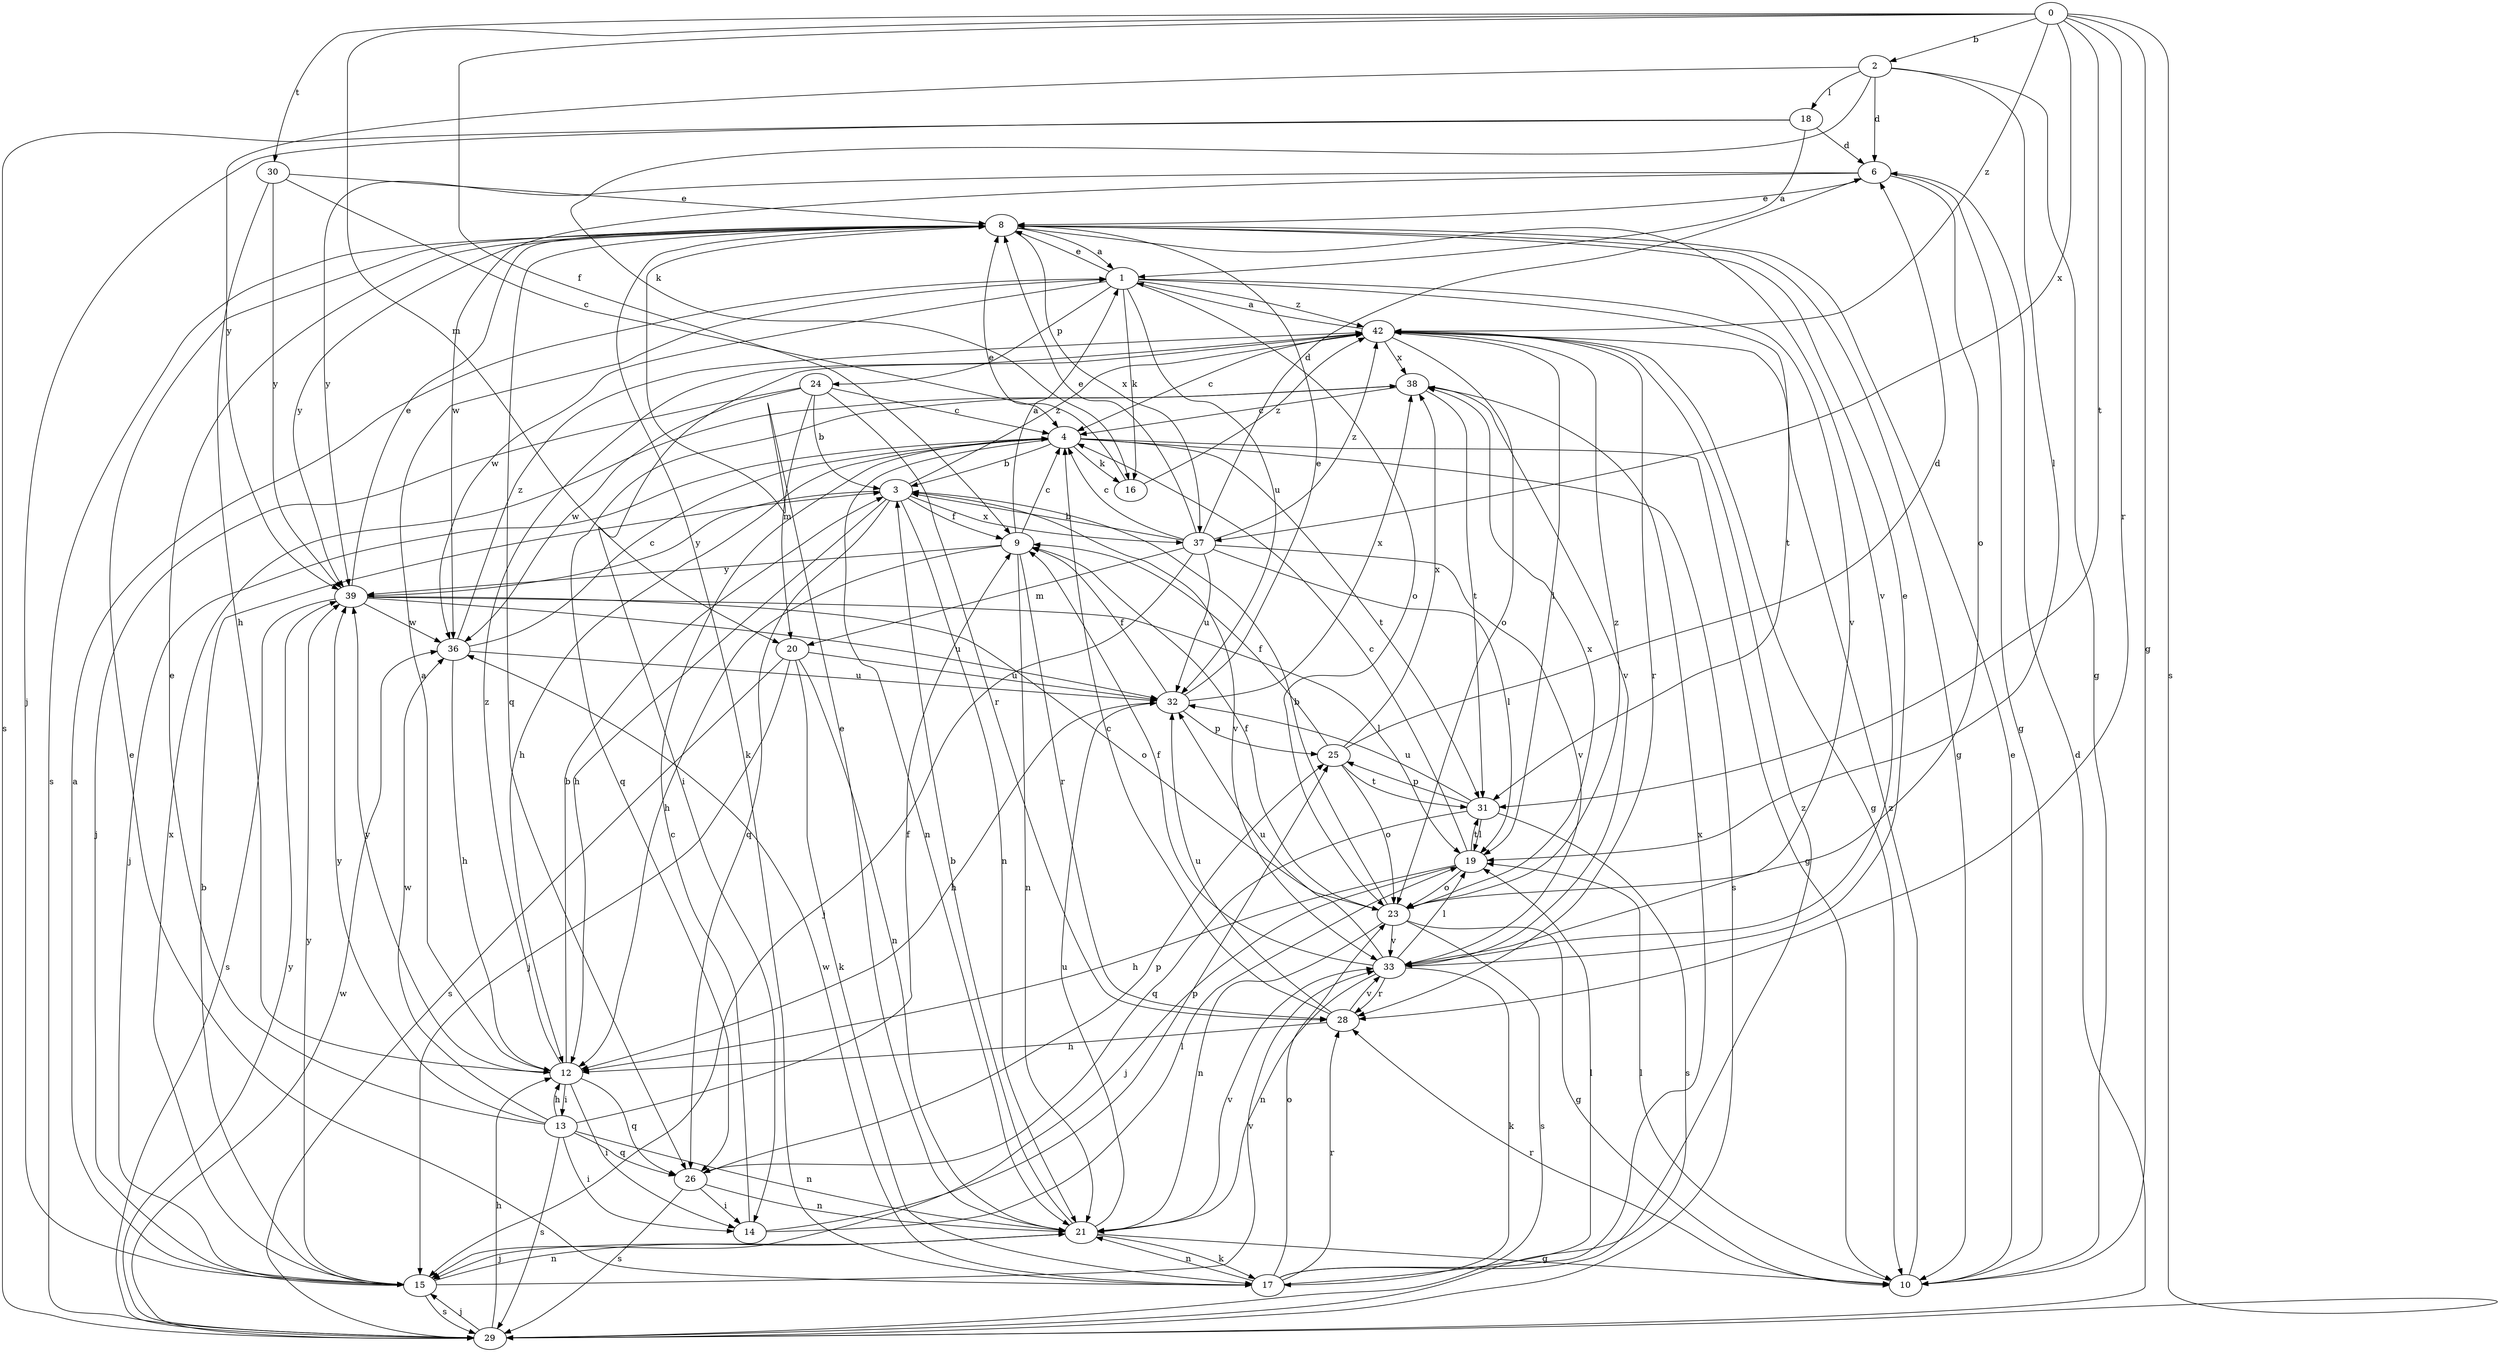 strict digraph  {
0;
1;
2;
3;
4;
6;
8;
9;
10;
12;
13;
14;
15;
16;
17;
18;
19;
20;
21;
23;
24;
25;
26;
28;
29;
30;
31;
32;
33;
36;
37;
38;
39;
42;
0 -> 2  [label=b];
0 -> 9  [label=f];
0 -> 10  [label=g];
0 -> 20  [label=m];
0 -> 28  [label=r];
0 -> 29  [label=s];
0 -> 30  [label=t];
0 -> 31  [label=t];
0 -> 37  [label=x];
0 -> 42  [label=z];
1 -> 8  [label=e];
1 -> 16  [label=k];
1 -> 23  [label=o];
1 -> 24  [label=p];
1 -> 31  [label=t];
1 -> 32  [label=u];
1 -> 33  [label=v];
1 -> 36  [label=w];
1 -> 42  [label=z];
2 -> 6  [label=d];
2 -> 10  [label=g];
2 -> 16  [label=k];
2 -> 18  [label=l];
2 -> 19  [label=l];
2 -> 39  [label=y];
3 -> 9  [label=f];
3 -> 12  [label=h];
3 -> 21  [label=n];
3 -> 26  [label=q];
3 -> 33  [label=v];
3 -> 37  [label=x];
3 -> 39  [label=y];
3 -> 42  [label=z];
4 -> 3  [label=b];
4 -> 10  [label=g];
4 -> 12  [label=h];
4 -> 15  [label=j];
4 -> 16  [label=k];
4 -> 21  [label=n];
4 -> 29  [label=s];
4 -> 31  [label=t];
6 -> 8  [label=e];
6 -> 10  [label=g];
6 -> 23  [label=o];
6 -> 36  [label=w];
6 -> 39  [label=y];
8 -> 1  [label=a];
8 -> 10  [label=g];
8 -> 17  [label=k];
8 -> 26  [label=q];
8 -> 29  [label=s];
8 -> 33  [label=v];
8 -> 37  [label=x];
8 -> 39  [label=y];
9 -> 1  [label=a];
9 -> 4  [label=c];
9 -> 12  [label=h];
9 -> 21  [label=n];
9 -> 28  [label=r];
9 -> 39  [label=y];
10 -> 8  [label=e];
10 -> 19  [label=l];
10 -> 28  [label=r];
10 -> 42  [label=z];
12 -> 1  [label=a];
12 -> 3  [label=b];
12 -> 13  [label=i];
12 -> 14  [label=i];
12 -> 26  [label=q];
12 -> 39  [label=y];
12 -> 42  [label=z];
13 -> 8  [label=e];
13 -> 9  [label=f];
13 -> 12  [label=h];
13 -> 14  [label=i];
13 -> 21  [label=n];
13 -> 26  [label=q];
13 -> 29  [label=s];
13 -> 36  [label=w];
13 -> 39  [label=y];
14 -> 4  [label=c];
14 -> 19  [label=l];
14 -> 25  [label=p];
15 -> 1  [label=a];
15 -> 3  [label=b];
15 -> 21  [label=n];
15 -> 29  [label=s];
15 -> 33  [label=v];
15 -> 38  [label=x];
15 -> 39  [label=y];
16 -> 8  [label=e];
16 -> 42  [label=z];
17 -> 8  [label=e];
17 -> 19  [label=l];
17 -> 21  [label=n];
17 -> 23  [label=o];
17 -> 28  [label=r];
17 -> 36  [label=w];
17 -> 38  [label=x];
17 -> 42  [label=z];
18 -> 1  [label=a];
18 -> 6  [label=d];
18 -> 15  [label=j];
18 -> 29  [label=s];
19 -> 4  [label=c];
19 -> 12  [label=h];
19 -> 15  [label=j];
19 -> 23  [label=o];
19 -> 31  [label=t];
20 -> 15  [label=j];
20 -> 17  [label=k];
20 -> 21  [label=n];
20 -> 29  [label=s];
20 -> 32  [label=u];
21 -> 3  [label=b];
21 -> 8  [label=e];
21 -> 10  [label=g];
21 -> 15  [label=j];
21 -> 17  [label=k];
21 -> 32  [label=u];
21 -> 33  [label=v];
23 -> 3  [label=b];
23 -> 9  [label=f];
23 -> 10  [label=g];
23 -> 21  [label=n];
23 -> 29  [label=s];
23 -> 33  [label=v];
23 -> 38  [label=x];
23 -> 42  [label=z];
24 -> 3  [label=b];
24 -> 4  [label=c];
24 -> 15  [label=j];
24 -> 20  [label=m];
24 -> 28  [label=r];
24 -> 36  [label=w];
25 -> 6  [label=d];
25 -> 9  [label=f];
25 -> 23  [label=o];
25 -> 31  [label=t];
25 -> 38  [label=x];
26 -> 14  [label=i];
26 -> 21  [label=n];
26 -> 25  [label=p];
26 -> 29  [label=s];
28 -> 4  [label=c];
28 -> 12  [label=h];
28 -> 32  [label=u];
28 -> 33  [label=v];
29 -> 6  [label=d];
29 -> 12  [label=h];
29 -> 15  [label=j];
29 -> 36  [label=w];
29 -> 39  [label=y];
30 -> 4  [label=c];
30 -> 8  [label=e];
30 -> 12  [label=h];
30 -> 39  [label=y];
31 -> 19  [label=l];
31 -> 25  [label=p];
31 -> 26  [label=q];
31 -> 29  [label=s];
31 -> 32  [label=u];
32 -> 8  [label=e];
32 -> 9  [label=f];
32 -> 12  [label=h];
32 -> 25  [label=p];
32 -> 38  [label=x];
33 -> 8  [label=e];
33 -> 9  [label=f];
33 -> 17  [label=k];
33 -> 19  [label=l];
33 -> 21  [label=n];
33 -> 28  [label=r];
33 -> 32  [label=u];
36 -> 4  [label=c];
36 -> 12  [label=h];
36 -> 32  [label=u];
36 -> 42  [label=z];
37 -> 3  [label=b];
37 -> 4  [label=c];
37 -> 6  [label=d];
37 -> 8  [label=e];
37 -> 15  [label=j];
37 -> 19  [label=l];
37 -> 20  [label=m];
37 -> 32  [label=u];
37 -> 33  [label=v];
37 -> 42  [label=z];
38 -> 4  [label=c];
38 -> 26  [label=q];
38 -> 31  [label=t];
38 -> 33  [label=v];
39 -> 8  [label=e];
39 -> 19  [label=l];
39 -> 23  [label=o];
39 -> 29  [label=s];
39 -> 32  [label=u];
39 -> 36  [label=w];
42 -> 1  [label=a];
42 -> 4  [label=c];
42 -> 10  [label=g];
42 -> 14  [label=i];
42 -> 19  [label=l];
42 -> 23  [label=o];
42 -> 28  [label=r];
42 -> 38  [label=x];
}
